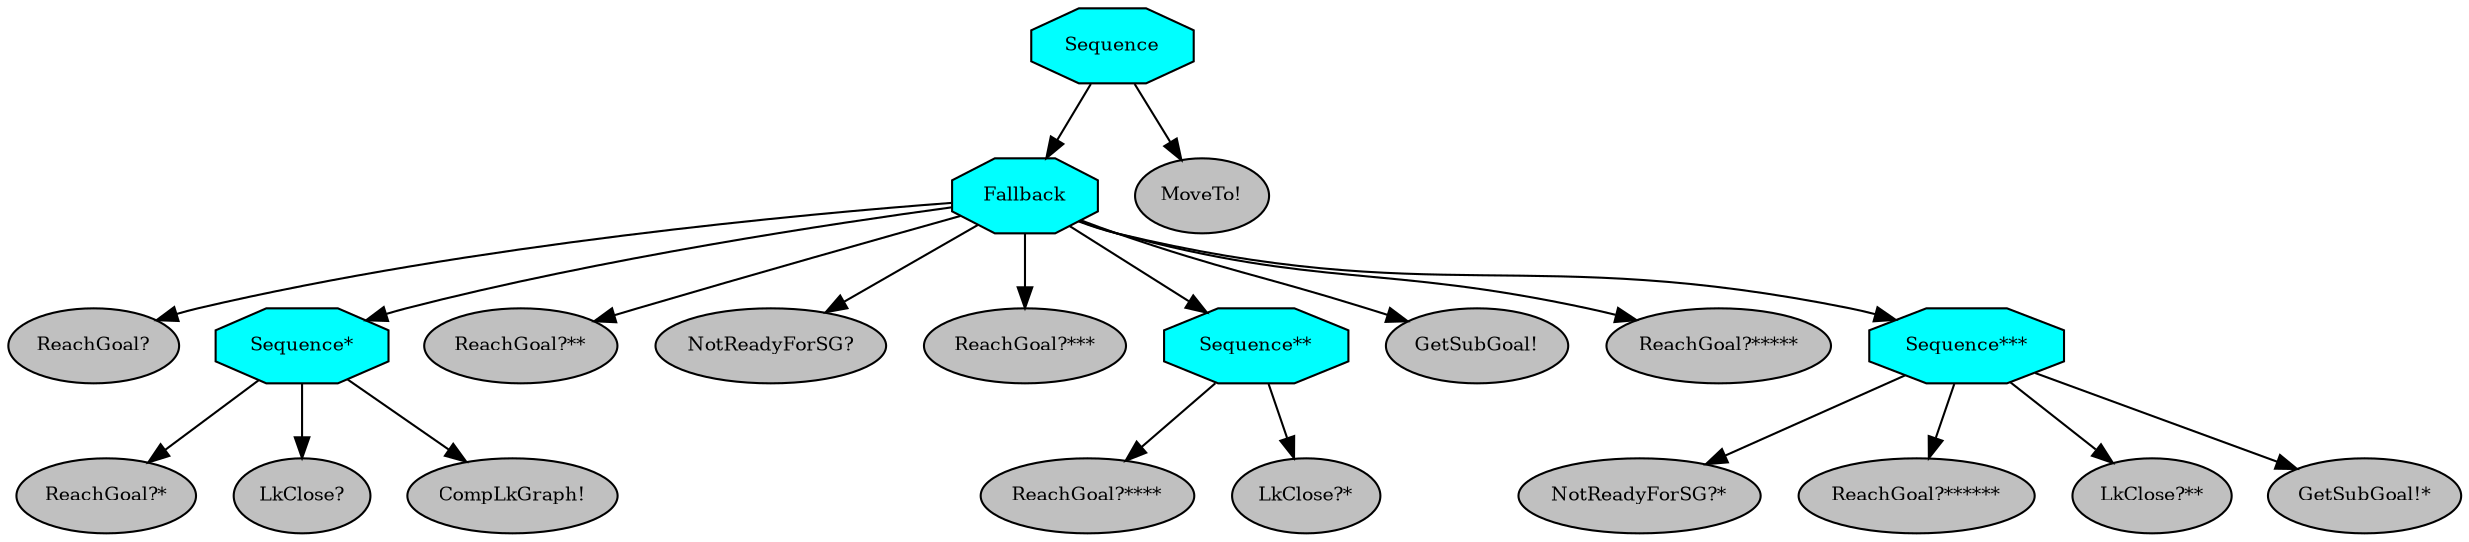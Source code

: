 digraph pastafarianism {
ordering=out;
graph [fontname="times-roman"];
node [fontname="times-roman"];
edge [fontname="times-roman"];
Sequence [fillcolor=cyan, fontcolor=black, fontsize=9, label=Sequence, shape=octagon, style=filled];
Fallback [fillcolor=cyan, fontcolor=black, fontsize=9, label=Fallback, shape=octagon, style=filled];
Sequence -> Fallback;
"ReachGoal?" [fillcolor=gray, fontcolor=black, fontsize=9, label="ReachGoal?", shape=ellipse, style=filled];
Fallback -> "ReachGoal?";
"Sequence*" [fillcolor=cyan, fontcolor=black, fontsize=9, label="Sequence*", shape=octagon, style=filled];
Fallback -> "Sequence*";
"ReachGoal?*" [fillcolor=gray, fontcolor=black, fontsize=9, label="ReachGoal?*", shape=ellipse, style=filled];
"Sequence*" -> "ReachGoal?*";
"LkClose?" [fillcolor=gray, fontcolor=black, fontsize=9, label="LkClose?", shape=ellipse, style=filled];
"Sequence*" -> "LkClose?";
"CompLkGraph!" [fillcolor=gray, fontcolor=black, fontsize=9, label="CompLkGraph!", shape=ellipse, style=filled];
"Sequence*" -> "CompLkGraph!";
"ReachGoal?**" [fillcolor=gray, fontcolor=black, fontsize=9, label="ReachGoal?**", shape=ellipse, style=filled];
Fallback -> "ReachGoal?**";
"NotReadyForSG?" [fillcolor=gray, fontcolor=black, fontsize=9, label="NotReadyForSG?", shape=ellipse, style=filled];
Fallback -> "NotReadyForSG?";
"ReachGoal?***" [fillcolor=gray, fontcolor=black, fontsize=9, label="ReachGoal?***", shape=ellipse, style=filled];
Fallback -> "ReachGoal?***";
"Sequence**" [fillcolor=cyan, fontcolor=black, fontsize=9, label="Sequence**", shape=octagon, style=filled];
Fallback -> "Sequence**";
"ReachGoal?****" [fillcolor=gray, fontcolor=black, fontsize=9, label="ReachGoal?****", shape=ellipse, style=filled];
"Sequence**" -> "ReachGoal?****";
"LkClose?*" [fillcolor=gray, fontcolor=black, fontsize=9, label="LkClose?*", shape=ellipse, style=filled];
"Sequence**" -> "LkClose?*";
"GetSubGoal!" [fillcolor=gray, fontcolor=black, fontsize=9, label="GetSubGoal!", shape=ellipse, style=filled];
Fallback -> "GetSubGoal!";
"ReachGoal?*****" [fillcolor=gray, fontcolor=black, fontsize=9, label="ReachGoal?*****", shape=ellipse, style=filled];
Fallback -> "ReachGoal?*****";
"Sequence***" [fillcolor=cyan, fontcolor=black, fontsize=9, label="Sequence***", shape=octagon, style=filled];
Fallback -> "Sequence***";
"NotReadyForSG?*" [fillcolor=gray, fontcolor=black, fontsize=9, label="NotReadyForSG?*", shape=ellipse, style=filled];
"Sequence***" -> "NotReadyForSG?*";
"ReachGoal?******" [fillcolor=gray, fontcolor=black, fontsize=9, label="ReachGoal?******", shape=ellipse, style=filled];
"Sequence***" -> "ReachGoal?******";
"LkClose?**" [fillcolor=gray, fontcolor=black, fontsize=9, label="LkClose?**", shape=ellipse, style=filled];
"Sequence***" -> "LkClose?**";
"GetSubGoal!*" [fillcolor=gray, fontcolor=black, fontsize=9, label="GetSubGoal!*", shape=ellipse, style=filled];
"Sequence***" -> "GetSubGoal!*";
"MoveTo!" [fillcolor=gray, fontcolor=black, fontsize=9, label="MoveTo!", shape=ellipse, style=filled];
Sequence -> "MoveTo!";
}
